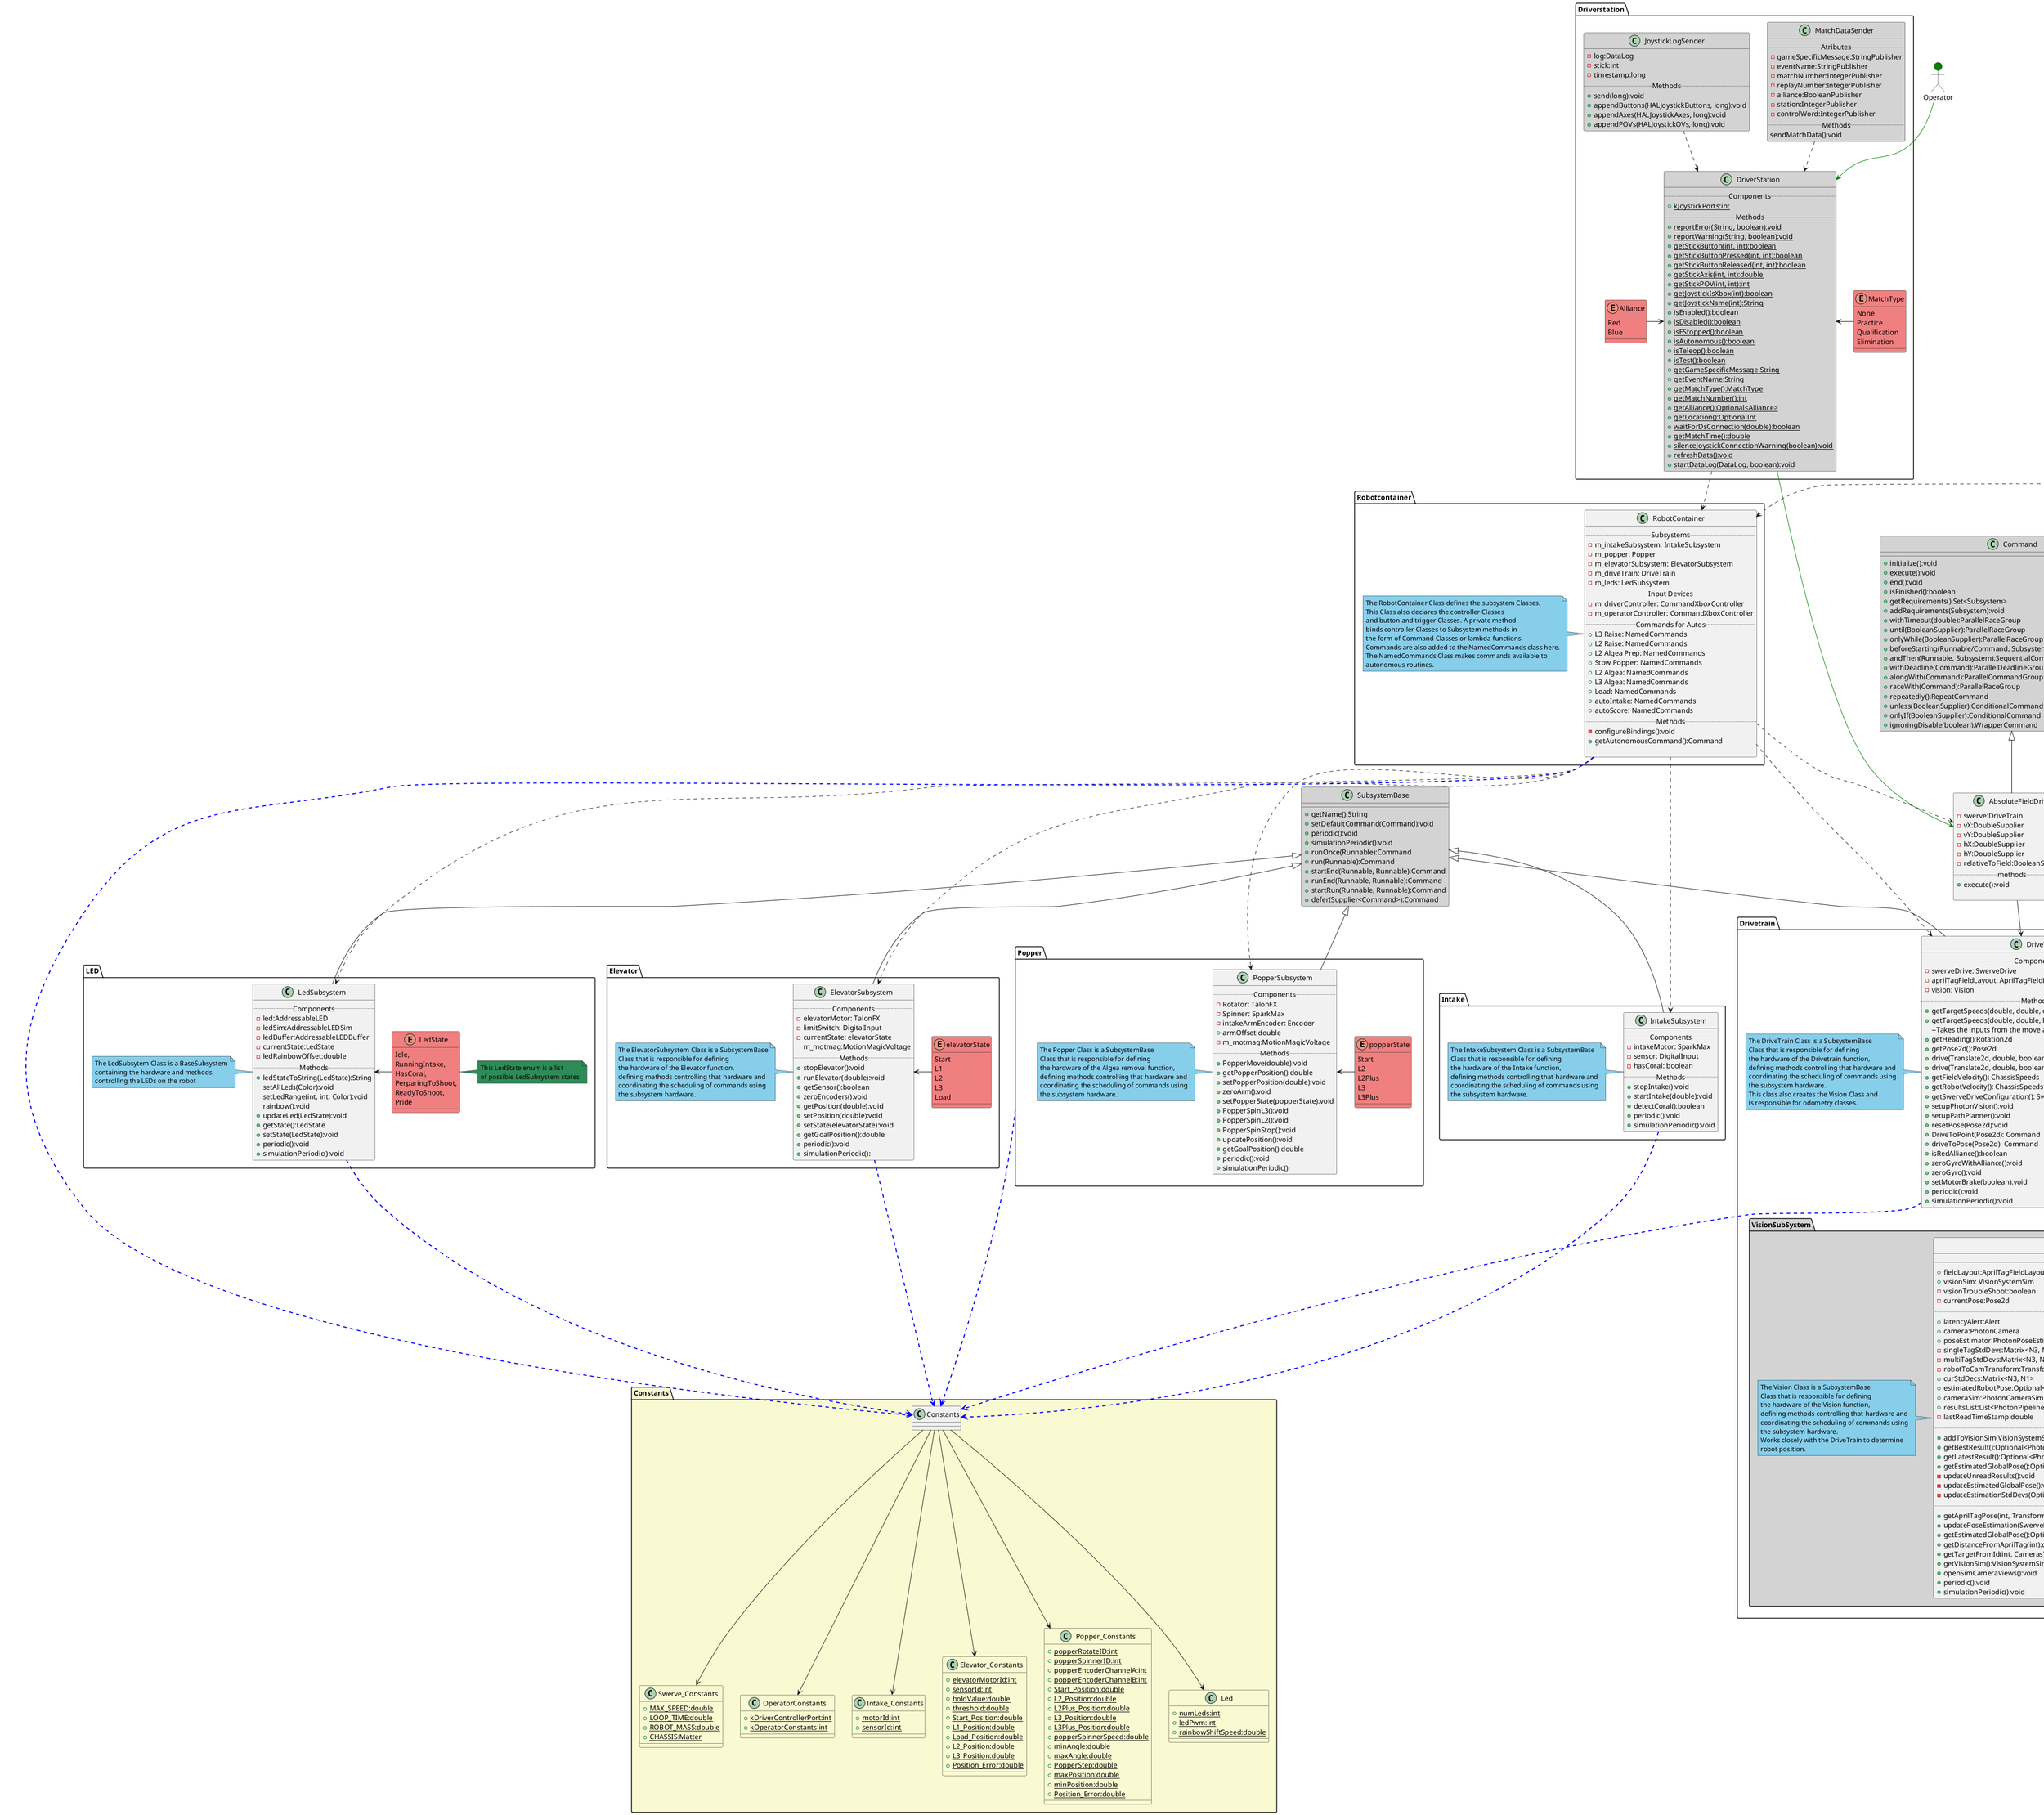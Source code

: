 @startuml
allowmixing
package Main_java {
    Class Main {
        +main(String... args)
    }

    note left of Main #SkyBlue
    Main is the
    starting Java Class
    end note
}
Class RobotBase #LightGray{
    -setupCameraServerShared()
    -setupMathShared()
    #RobotBase()
    +getRuntimeType()
    +isStimulation()
    +isReal()
    +isDisabled()
    +isEnabled()
    +isAutonomous()
    +isAutonomousEnabled()
    +isTest()
    +isTestEnabled()
    +isTeleop()
    +isTeleopEnabled()
    -runRobot()
}

Main -down-> RobotBase

note left of RobotBase #SkyBlue
    This Class provides 
    status updates 
    and the startRobot method,
    which creates a new Robot Class.
end note

Class Robot {
    ..Components..
    -m_robotContainer: RobotContainer  
}

Main -down-> Robot

note left of Robot #SkyBlue
    The Robot Class is
    a TimedRobot and is
    created in Main.
    Primary function is to 
    create the RobotContainer
    object and starting the 
    DataLogManager.
end note

package "TimedRobot" {
Class TimedRobot #LightGray{
    +startCompetition()
    +addPeriodic(Runnable callback, Time period, Time offset)
    ..IterativeRobotBase..
    +robotPeriodic():void
    +disabledInit():void
    +disabledPeriodic():void
    +disabledExit():void
    +autonomousInit():void
    +autonomousPeriodic():void
    +autonomousExit():void
    +teleopInit():void
    +teleopPeriodic():void
    +teleopExit():void
    +testInit():void
    +testPeriodic():void
    +testExit():void
    +simulationInit():void
    +simulationPeriodic():void
    +simulationExit():void

}
TimedRobot <|-- Robot
note right of TimedRobot #SkyBlue
    The TimedRobot Class is an extension
    of the IterativeRobotBase Class that
    contains many of the base robot functions.
end note
}

package Robotcontainer{
    Class RobotContainer{
        ..Subsystems..
        -m_intakeSubsystem: IntakeSubsystem
        -m_popper: Popper
        -m_elevatorSubsystem: ElevatorSubsystem
        -m_driveTrain: DriveTrain
        -m_leds: LedSubsystem
        ..Input Devices..
        -m_driverController: CommandXboxController
        -m_operatorController: CommandXboxController
        ..Commands for Autos..
        +L3 Raise: NamedCommands
        +L2 Raise: NamedCommands
        +L2 Algea Prep: NamedCommands
        +Stow Popper: NamedCommands
        +L2 Algea: NamedCommands
        +L3 Algea: NamedCommands
        +Load: NamedCommands
        +autoIntake: NamedCommands
        +autoScore: NamedCommands
        ..Methods..
        -configureBindings():void
        +getAutonomousCommand():Command

    }
    Robot -right-> RobotContainer #line.dashed

    note left of RobotContainer #SkyBlue
        The RobotContainer Class defines the subsystem Classes.
        This Class also declares the controller Classes 
        and button and trigger Classes. A private method
        binds controller Classes to Subsystem methods in
        the form of Command Classes or lambda functions. 
        Commands are also added to the NamedCommands class here.
        The NamedCommands Class makes commands available to 
        autonomous routines.
    end note
}
package Intake {
    Class IntakeSubsystem{
        ..Components..
        -intakeMotor: SparkMax
        -sensor: DigitalInput
        -hasCoral: boolean
        ..Methods..
        +stopIntake():void
        +startIntake(double):void
        +detectCoral():boolean
        +periodic():void
        +simulationPeriodic():void
    }
    RobotContainer -down-> IntakeSubsystem #line.dashed

    note left of IntakeSubsystem #SkyBlue
        The IntakeSubsystem Class is a SubsystemBase
        Class that is responsible for defining
        the hardware of the Intake function,
        defining methods controlling that hardware and
        coordinating the scheduling of commands using
        the subsystem hardware.
    end note
}
package Popper {
    Class PopperSubsystem{
        ..Components..
        -Rotator: TalonFX
        -Spinner: SparkMax
        -intakeArmEncoder: Encoder
        +armOffset:double
        -m_motmag:MotionMagicVoltage    
        ..Methods..
        +PopperMove(double):void
        +getPopperPosition():double
        +setPopperPosition(double):void
        +zeroArm():void
        +setPopperState(popperState):void
        +PopperSpinL3():void
        +PopperSpinL2():void
        +PopperSpinStop():void
        +updatePosition():void
        +getGoalPosition():double
        +periodic():void
        +simulationPeriodic():
    }
    RobotContainer -down-> PopperSubsystem #line.dashed

    enum popperState #LightCoral{
        Start
        L2
        L2Plus
        L3
        L3Plus
        }
    popperState -left-> PopperSubsystem

    note left of PopperSubsystem #SkyBlue
        The Popper Class is a SubsystemBase
        Class that is responsible for defining
        the hardware of the Algea removal function,
        defining methods controlling that hardware and
        coordinating the scheduling of commands using
        the subsystem hardware.
    end note
}


package Elevator {
    Class ElevatorSubsystem{
        ..Components..
        -elevatorMotor: TalonFX
        -limitSwitch: DigitalInput
        -currentState: elevatorState
        m_motmag:MotionMagicVoltage    
        ..Methods..
        +stopElevator():void
        +runElevator(double):void
        +getSensor():boolean
        +zeroEncoders():void
        +getPosition(double):void
        +setPosition(double):void
        +setState(elevatorState):void
        +getGoalPosition():double
        +periodic():void
        +simulationPeriodic():
    }

    RobotContainer -down-> ElevatorSubsystem #line.dashed

    enum elevatorState #LightCoral{
        Start
        L1
        L2
        L3
        Load
        }

    elevatorState -left-> ElevatorSubsystem

    note left of ElevatorSubsystem #SkyBlue
        The ElevatorSubsystem Class is a SubsystemBase
        Class that is responsible for defining
        the hardware of the Elevator function,
        defining methods controlling that hardware and
        coordinating the scheduling of commands using
        the subsystem hardware.
    end note
}

package Drivetrain {
    Class DriveTrain{
        ..Components..
        -swerveDrive: SwerveDrive
        -aprilTagFieldLayout: AprilTagFieldLayout
        -vision: Vision
        ..Methods..
        +getTargetSpeeds(double, double, double, double): ChassisSpeeds
        +getTargetSpeeds(double, double, Rotation2d): ChassisSpeeds
        --Takes the inputs from the move and rotate sticks.
        +getHeading():Rotation2d
        +getPose2d():Pose2d
        +drive(Translate2d, double, boolean, boolean):void
        +drive(Translate2d, double, boolean):void
        +getFieldVelocity(): ChassisSpeeds
        +getRobotVelocity(): ChassisSpeeds
        +getSwerveDriveConfiguration(): SwerveDriveConfiguration
        +setupPhotonVision():void
        +setupPathPlanner():void
        +resetPose(Pose2d):void
        +DriveToPoint(Pose2d): Command
        +driveToPose(Pose2d): Command
        +isRedAlliance():boolean
        +zeroGyroWithAlliance():void
        +zeroGyro():void
        +setMotorBrake(boolean):void
        +periodic():void
        +simulationPeriodic():void
    }

    RobotContainer -down-> DriveTrain #line.dashed

    note left of DriveTrain #SkyBlue
        The DriveTrain Class is a SubsystemBase
        Class that is responsible for defining
        the hardware of the Drivetrain function,
        defining methods controlling that hardware and
        coordinating the scheduling of commands using
        the subsystem hardware.
        This class also creates the Vision Class and 
        is responsible for odometry classes.
    end note

    package VisionSubSystem #LightGrey{
        Class Vision{
            ..Components..
            +fieldLayout:AprilTagFieldLayout
            +visionSim: VisionSystemSim
            -visionTroubleShoot:boolean
            -currentPose:Pose2d
            ..Camera Level Atributes..
            +latencyAlert:Alert
            +camera:PhotonCamera
            +poseEstimator:PhotonPoseEstimator
            -singleTagStdDevs:Matrix<N3, N1>
            -multiTagStdDevs:Matrix<N3, N1>
            -robotToCamTransform:Transform3d
            +curStdDecs:Matrix<N3, N1>
            +estimatedRobotPose:Optional<EstimatedRobotPose>
            +cameraSim:PhotonCameraSim
            +resultsList:List<PhotonPipelineResult>
            -lastReadTimeStamp:double
            ..Camera Level Methods..
            +addToVisionSim(VisionSystemSim):void
            +getBestResult():Optional<PhotonPipelineResult>
            +getLatestResult():Optional<PhotonPipelineResult>
            +getEstimatedGlobalPose():Optional<EstimatedRobotPose>
            -updateUnreadResults():void
            -updateEstimatedGlobalPose():void
            -updateEstimationStdDevs(Optional<EstimatedRobotPose>,List<PhotonTrackedTarget>):void
            ..Methods..
            +getAprilTagPose(int, Transform2d):Pose2d
            +updatePoseEstimation(SwerveDrive):void
            +getEstimatedGlobalPose():Optional<EstimatedRobotPose>
            +getDistanceFromAprilTag(int):double
            +getTargetFromId(int, Cameras):PhotonTrackedTarget
            +getVisionSim():VisionSystemSim
            +openSimCameraViews():void
            +periodic():void
            +simulationPeriodic():void
        }

        Vision <-up- DriveTrain #line.dashed

        note left of Vision #SkyBlue
            The Vision Class is a SubsystemBase
            Class that is responsible for defining
            the hardware of the Vision function,
            defining methods controlling that hardware and
            coordinating the scheduling of commands using
            the subsystem hardware.
            Works closely with the DriveTrain to determine 
            robot position.
        end note

        enum Cameras #LightCoral{
            FRONT_CAM
            REAR_CAM
        }
        Cameras -left-> Vision

        note right of Cameras #SeaGreen
            This enum includes Camera objects and
            is part of the Vision subsystem
        end note
    }
}

package LED {
    
    Class LedSubsystem{
        ..Components..
        -led:AddressableLED
        -ledSim:AddressableLEDSim
        -ledBuffer:AddressableLEDBuffer
        -currentState:LedState
        -ledRainbowOffset:double
        ..Methods..
        +ledStateToString(LedState):String
        setAllLeds(Color):void
        setLedRange(int, int, Color):void
        rainbow():void
        +updateLed(LedState):void
        +getState():LedState
        +setState(LedState):void
        +periodic():void
        +simulationPeriodic():void
    }
    RobotContainer -down-> LedSubsystem #line.dashed

    note left of LedSubsystem #SkyBlue
        The LedSubsytem Class is a BaseSubsystem
        containing the hardware and methods
        controlling the LEDs on the robot
    end note

    enum LedState #LightCoral{
        Idle,
        RunningIntake,
        HasCoral,
        PerparingToShoot,
        ReadyToShoot,
        Pride
    }
    LedState -left-> LedSubsystem

    note right of LedState #SeaGreen
        This LedState enum is a list
        of possible LedSubsystem states
    end note
}

Class SubsystemBase #LightGray{
    +getName():String
    +setDefaultCommand(Command):void
    +periodic():void
    +simulationPeriodic():void
    +runOnce(Runnable):Command
    +run(Runnable):Command
    +startEnd(Runnable, Runnable):Command
    +runEnd(Runnable, Runnable):Command
    +startRun(Runnable, Runnable):Command
    +defer(Supplier<Command>):Command
}
SubsystemBase <|-down- IntakeSubsystem
SubsystemBase <|-down- PopperSubsystem
SubsystemBase <|-down- ElevatorSubsystem
SubsystemBase <|-down- DriveTrain
SubsystemBase <|-down- LedSubsystem


package Driverstation {
    Class DriverStation #LightGray{
        ..Components..
        +{static}kJoystickPorts:int
        ..Methods..
        +{static}reportError(String, boolean):void
        +{static}reportWarning(String, boolean):void
        +{static}getStickButton(int, int):boolean
        +{static}getStickButtonPressed(int, int):boolean
        +{static}getStickButtonReleased(int, int):boolean
        +{static}getStickAxis(int, int):double
        +{static}getStickPOV(int, int):int
        +{static}getJoystickIsXbox(int):boolean
        +{static}getJoystickName(int):String
        +{static}isEnabled():boolean
        +{static}isDisabled():boolean
        +{static}isEStopped():boolean
        +{static}isAutonomous():boolean
        +{static}isTeleop():boolean
        +{static}isTest():boolean
        +{static}getGameSpecificMessage:String
        +{static}getEventName:String
        +{static}getMatchType():MatchType
        +{static}getMatchNumber():int
        +{static}getAlliance():Optional<Alliance>
        +{static}getLocation():OptionalInt
        +{static}waitForDsConnection(double):boolean
        +{static}getMatchTime():double
        +{static}silenceJoystickConnectionWarning(boolean):void
        +{static}refreshData():void
        +{static}startDataLog(DataLog, boolean):void
    }
    DriverStation --> RobotContainer #line.dashed

    Class MatchDataSender #LightGray{
        ..Atributes..
        -gameSpecificMessage:StringPublisher
        -eventName:StringPublisher
        -matchNumber:IntegerPublisher
        -replayNumber:IntegerPublisher
        -alliance:BooleanPublisher
        -station:IntegerPublisher
        -controlWord:IntegerPublisher
        ..Methods..
        sendMatchData():void
    }
    MatchDataSender --> DriverStation #line.dashed

    Class JoystickLogSender #LightGray{
        -log:DataLog
        -stick:int
        -timestamp:long
        ..Methods..
        +send(long):void
        +appendButtons(HALJoystickButtons, long):void
        +appendAxes(HALJoystickAxes, long):void
        +appendPOVs(HALJoystickOVs, long):void
    }
    JoystickLogSender --> DriverStation #line.dashed

    enum Alliance #LightCoral{
        Red
        Blue
    }
    Alliance -right-> DriverStation

    enum MatchType #LightCoral{
        None
        Practice
        Qualification
        Elimination
    }
    MatchType -left-> DriverStation
}
'These are Constant Sub-Objects
package Constants #LightGoldenRodYellow{

    Class Swerve_Constants #LightGoldenRodYellow{
        +{static}MAX_SPEED:double
        +{static}LOOP_TIME:double
        +{static}ROBOT_MASS:double
        +{static}CHASSIS:Matter
    }

    Class OperatorConstants #LightGoldenRodYellow{
        +{static}kDriverControllerPort:int
        +{static}kOperatorConstants:int
    }

    Class Intake_Constants #LightGoldenRodYellow{
        +{static}motorId:int
        +{static}sensorId:int
    }

    Class Elevator_Constants #LightGoldenRodYellow{
        +{static}elevatorMotorId:int
        +{static}sensorId:int
        +{static}holdValue:double
        +{static}threshold:double
        +{static}Start_Position:double
        +{static}L1_Position:double
        +{static}Load_Position:double
        +{static}L2_Position:double
        +{static}L3_Position:double
        +{static}Position_Error:double
    }

    Class Popper_Constants #LightGoldenRodYellow{
        +{static}popperRotateID:int
        +{static}popperSpinnerID:int
        +{static}popperEncoderChannelA:int
        +{static}popperEncoderChannelB:int
        +{static}Start_Position:double
        +{static}L2_Position:double
        +{static}L2Plus_Position:double
        +{static}L3_Position:double
        +{static}L3Plus_Position:double
        +{static}popperSpinnerSpeed:double
        +{static}minAngle:double
        +{static}maxAngle:double
        +{static}PopperStep:double
        +{static}maxPosition:double
        +{static}minPosition:double
        +{static}Position_Error:double
    }

    Class Led #LightGoldenRodYellow{
        +{static}numLeds:int
        +{static}ledPwm:int
        +{static}rainbowShiftSpeed:double
    }

    RobotContainer .[#Blue,thickness=2].> Constants 
    DriveTrain .[#Blue,thickness=2].> Constants 
    ElevatorSubsystem .[#Blue,thickness=2].> Constants 
    IntakeSubsystem .[#Blue,thickness=2].> Constants 
    LedSubsystem .[#Blue,thickness=2].> Constants 
    Popper .[#Blue,thickness=2].> Constants 

    Constants --> Swerve_Constants
    Constants --> OperatorConstants
    Constants --> Elevator_Constants
    Constants --> Popper_Constants
    Constants --> Intake_Constants 

    Constants --> Led
}

Class Command #LightGray{
    +initialize():void
    +execute():void
    +end():void
    +isFinished():boolean
    +getRequirements():Set<Subsystem>
    +addRequirements(Subsystem):void
    +withTimeout(double):ParallelRaceGroup
    +until(BooleanSupplier):ParallelRaceGroup
    +onlyWhile(BooleanSupplier):ParallelRaceGroup
    +beforeStarting(Runnable/Command, Subsystem):SequentialCommandGroup
    +andThen(Runnable, Subsystem):SequentialCommandGroup
    +withDeadline(Command):ParallelDeadlineGroup
    +alongWith(Command):ParallelCommandGroup
    +raceWith(Command):ParallelRaceGroup
    +repeatedly():RepeatCommand
    +unless(BooleanSupplier):ConditionalCommand
    +onlyIf(BooleanSupplier):ConditionalCommand
    +ignoringDisable(boolean):WrapperCommand

}

Class CommandScheduler #LightGray{
    -{static}instance:CommandScheduler
    -m_scheduledCommands:Set<Command>
    -m_requirements:Map<SubSystem, Command>
    -m_activetButtonLoop:EventLoop
    ..Methods..
    -schedule(Command):void
    +run():void
    +registerSubsystem(Subsystem):void
    +setDefaultCommand(Subsystem, Command):void
    +getDefaultCommand(Subsystem):Command
    +cancel(Command):void

}

Robot --> CommandScheduler #line.dashed

note left of CommandScheduler #SkyBlue
    The CommandSchedule is responsible for
    collecting the actions from Commands.
    Either from Command objects or instant 
    commands. 
end note

Class AbsoluteFieldDrive{
    -swerve:DriveTrain
    -vX:DoubleSupplier
    -vY:DoubleSupplier
    -hX:DoubleSupplier
    -hY:DoubleSupplier
    -relativeToField:BooleanSupplier
    ..methods..
    +execute():void

}



actor Operator #Green

Operator -[#Green]-> DriverStation

AbsoluteFieldDrive -up-|> Command
RobotContainer --> AbsoluteFieldDrive #line.dashed
AbsoluteFieldDrive --> DriveTrain
DriverStation -[#Green]-> AbsoluteFieldDrive
AbsoluteFieldDrive -[#Green]-> CommandScheduler
note right of AbsoluteFieldDrive #SkyBlue
    The AbsoluteFieldDrive Class 
    is a Command Class that requires
    a subsystem.
end note



@enduml